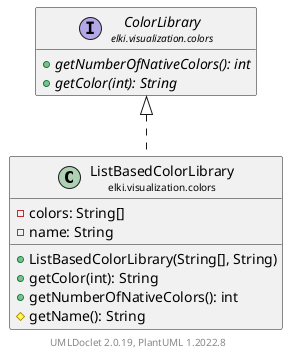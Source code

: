 @startuml
    remove .*\.(Instance|Par|Parameterizer|Factory)$
    set namespaceSeparator none
    hide empty fields
    hide empty methods

    class "<size:14>ListBasedColorLibrary\n<size:10>elki.visualization.colors" as elki.visualization.colors.ListBasedColorLibrary [[ListBasedColorLibrary.html]] {
        -colors: String[]
        -name: String
        +ListBasedColorLibrary(String[], String)
        +getColor(int): String
        +getNumberOfNativeColors(): int
        #getName(): String
    }

    interface "<size:14>ColorLibrary\n<size:10>elki.visualization.colors" as elki.visualization.colors.ColorLibrary [[ColorLibrary.html]] {
        {abstract} +getNumberOfNativeColors(): int
        {abstract} +getColor(int): String
    }

    elki.visualization.colors.ColorLibrary <|.. elki.visualization.colors.ListBasedColorLibrary

    center footer UMLDoclet 2.0.19, PlantUML 1.2022.8
@enduml
